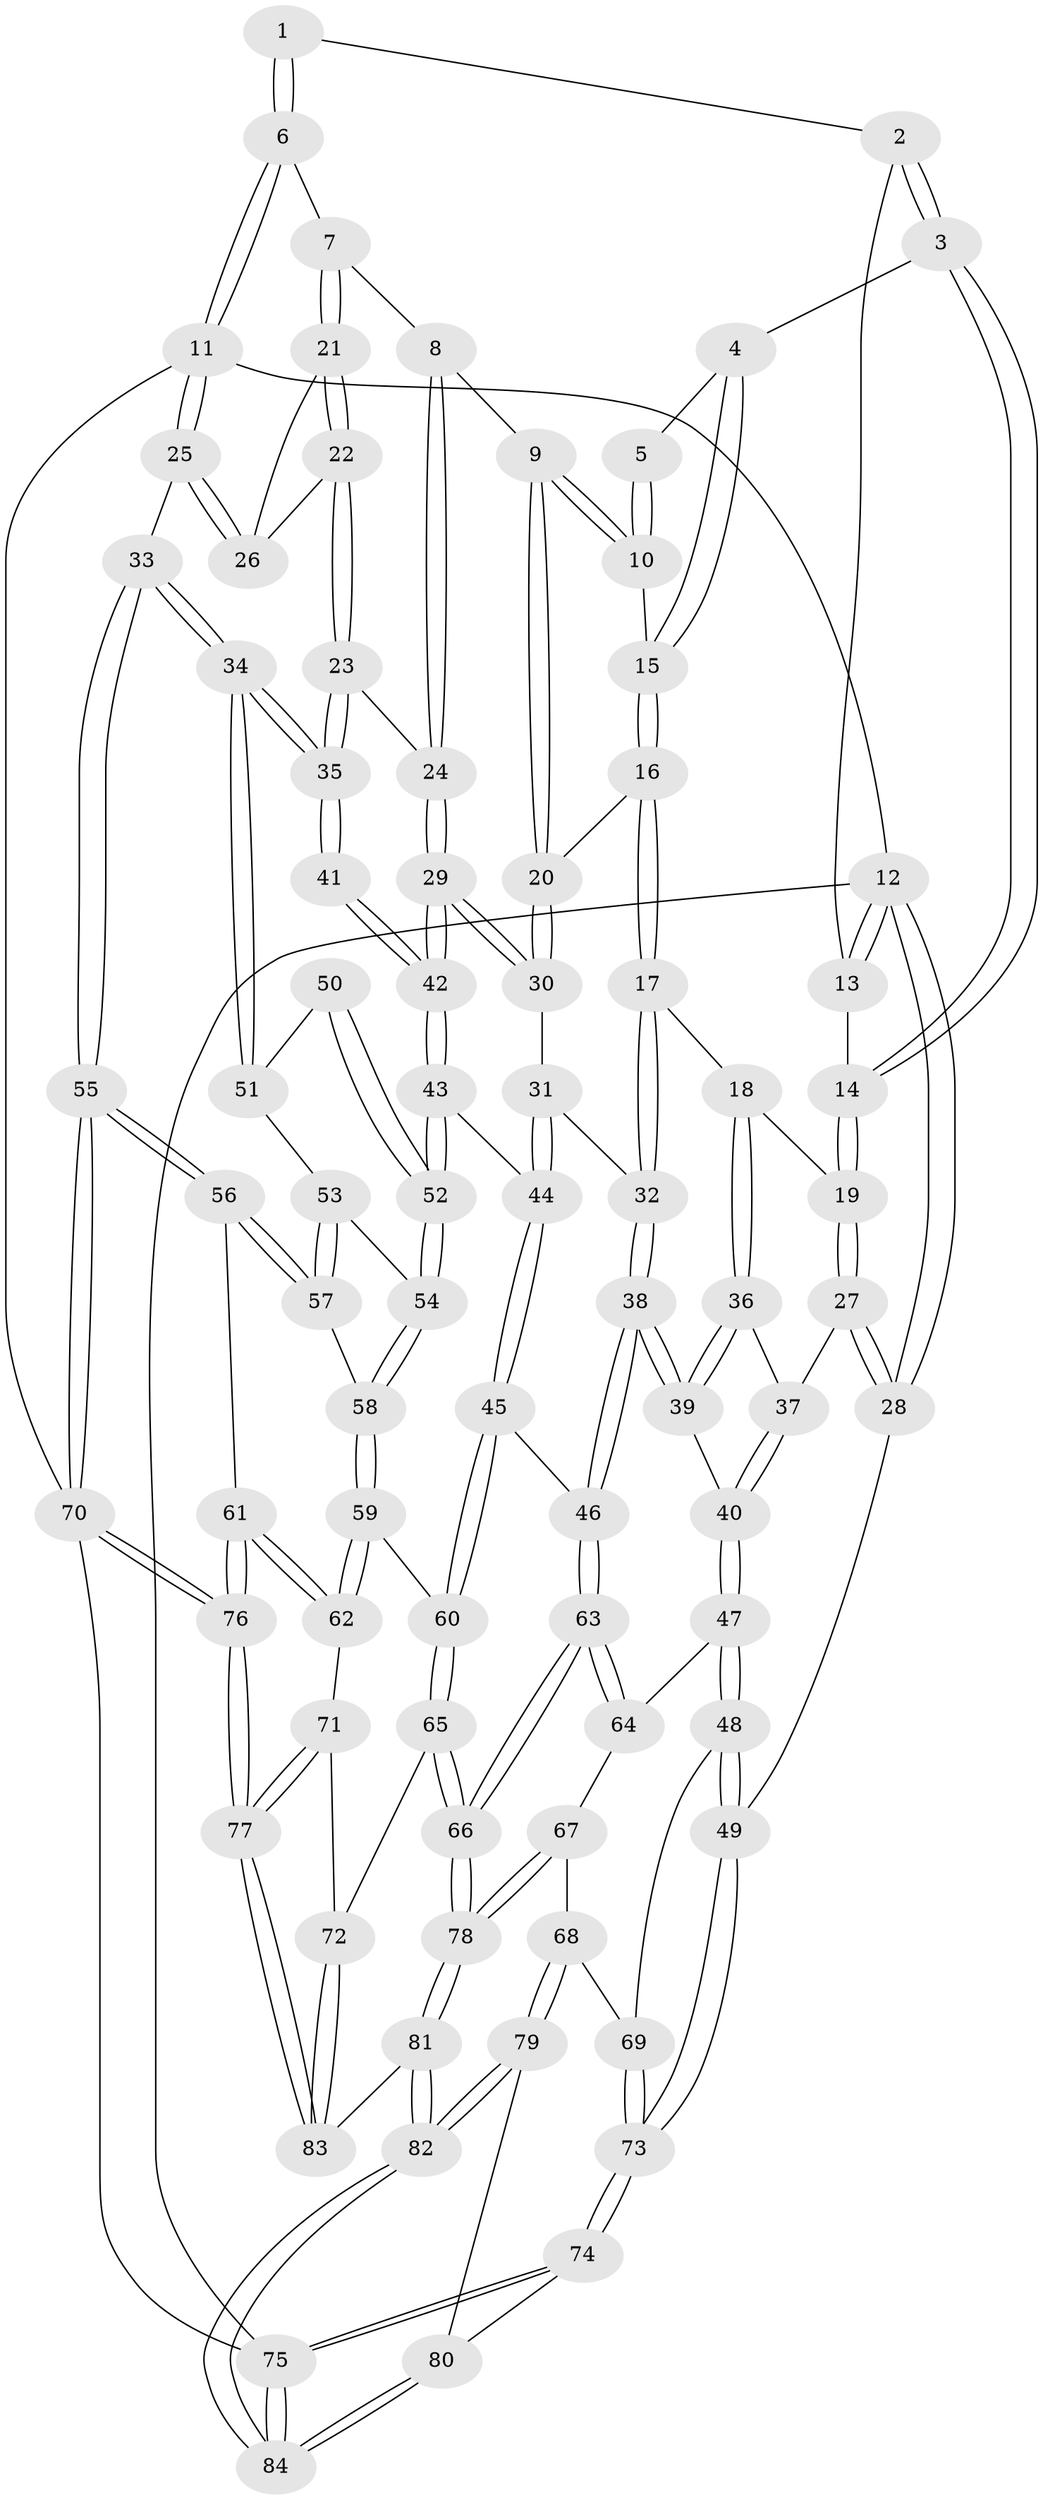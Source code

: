 // Generated by graph-tools (version 1.1) at 2025/51/03/09/25 03:51:06]
// undirected, 84 vertices, 207 edges
graph export_dot {
graph [start="1"]
  node [color=gray90,style=filled];
  1 [pos="+0.6081539082672985+0"];
  2 [pos="+0.3080939410067257+0"];
  3 [pos="+0.29443117400503965+0.044336149584179696"];
  4 [pos="+0.37067913724597973+0.08576970348398301"];
  5 [pos="+0.6006321363162911+0"];
  6 [pos="+0.8323393355872799+0"];
  7 [pos="+0.7806928577794741+0.028923717842082107"];
  8 [pos="+0.6879394513368761+0.12461601024075658"];
  9 [pos="+0.5476622665866883+0.22266446356060848"];
  10 [pos="+0.4610203575858033+0.12338064603260318"];
  11 [pos="+1+0"];
  12 [pos="+0+0"];
  13 [pos="+0+0"];
  14 [pos="+0.1666542434243645+0.15169441466589095"];
  15 [pos="+0.3914042530244808+0.11155086724190924"];
  16 [pos="+0.3436800129743884+0.2344233714092342"];
  17 [pos="+0.25106725970057736+0.29423626492535415"];
  18 [pos="+0.24633873643091045+0.29292632580450245"];
  19 [pos="+0.16181431647105093+0.17703566349817204"];
  20 [pos="+0.5384287575100056+0.2454929288765899"];
  21 [pos="+0.8116491274090416+0.1131585175127923"];
  22 [pos="+0.7833492060439938+0.3487897959900855"];
  23 [pos="+0.7713977582184888+0.37358255378103816"];
  24 [pos="+0.7026167182493386+0.4021338532651345"];
  25 [pos="+1+0.43680426617003254"];
  26 [pos="+0.962139544200234+0.29364693620280463"];
  27 [pos="+0+0.28008706265413114"];
  28 [pos="+0+0.2812000964162047"];
  29 [pos="+0.6747547202473715+0.42328174208015695"];
  30 [pos="+0.5403641289233769+0.3403674523693026"];
  31 [pos="+0.42736236842883185+0.42230341794596415"];
  32 [pos="+0.3859226253876447+0.43977837116621776"];
  33 [pos="+1+0.5074233400957763"];
  34 [pos="+1+0.5050368874018387"];
  35 [pos="+0.9605831326913602+0.47878386209097007"];
  36 [pos="+0.15766027680400121+0.39060770997146615"];
  37 [pos="+0.11769596589265377+0.40814123429487115"];
  38 [pos="+0.3509427955676642+0.5803142591203759"];
  39 [pos="+0.24040382086410444+0.559624263279949"];
  40 [pos="+0.059974757050634556+0.600518532830348"];
  41 [pos="+0.8113721916426783+0.5185292596454036"];
  42 [pos="+0.67730318353533+0.5097697753929026"];
  43 [pos="+0.670249050182232+0.5294243641707636"];
  44 [pos="+0.6165342383070367+0.5669234508667972"];
  45 [pos="+0.5674983137349797+0.625781043571387"];
  46 [pos="+0.3569536878616633+0.5947245933411466"];
  47 [pos="+0.031085458558844363+0.6239535187384333"];
  48 [pos="+0.005809275910218814+0.629268017592027"];
  49 [pos="+0+0.6167616868761041"];
  50 [pos="+0.8157408384715337+0.5907935829543633"];
  51 [pos="+0.8553864830783964+0.5937971455211835"];
  52 [pos="+0.7477398130416363+0.6269767916354713"];
  53 [pos="+0.8375206156957937+0.6314371868277758"];
  54 [pos="+0.7531388947870017+0.6452721394032835"];
  55 [pos="+1+0.7406458651973731"];
  56 [pos="+1+0.7564033481578505"];
  57 [pos="+0.8710185297036351+0.6855084134966533"];
  58 [pos="+0.7550252396335178+0.6639664718313075"];
  59 [pos="+0.7265726366135615+0.7552787805822625"];
  60 [pos="+0.5939756421971998+0.7412635411777007"];
  61 [pos="+0.7977850748072407+0.8248220749624051"];
  62 [pos="+0.772334590646469+0.8122518010375519"];
  63 [pos="+0.3217108035619104+0.7890038865868815"];
  64 [pos="+0.040259022183388254+0.6310350393947152"];
  65 [pos="+0.5873169311451899+0.7502937595278033"];
  66 [pos="+0.32818993610306135+0.8365468556337963"];
  67 [pos="+0.17012856814318789+0.8419565508566614"];
  68 [pos="+0.0953947125141053+0.8625107650029091"];
  69 [pos="+0.07456505264060405+0.8382627273044747"];
  70 [pos="+1+1"];
  71 [pos="+0.7048873731935396+0.862417212872519"];
  72 [pos="+0.5988704104830331+0.8845420453286655"];
  73 [pos="+0+0.7993486360938556"];
  74 [pos="+0+0.9026263452603667"];
  75 [pos="+0+1"];
  76 [pos="+0.8073887621612883+1"];
  77 [pos="+0.6324365046163607+1"];
  78 [pos="+0.3274594816001746+0.839585659082026"];
  79 [pos="+0.0759408559733428+0.8981651652878199"];
  80 [pos="+0.05049818060284897+0.9230345560812867"];
  81 [pos="+0.40031789190888095+1"];
  82 [pos="+0.3843486535015492+1"];
  83 [pos="+0.4785763230797893+1"];
  84 [pos="+0.127001964432726+1"];
  1 -- 2;
  1 -- 6;
  1 -- 6;
  2 -- 3;
  2 -- 3;
  2 -- 13;
  3 -- 4;
  3 -- 14;
  3 -- 14;
  4 -- 5;
  4 -- 15;
  4 -- 15;
  5 -- 10;
  5 -- 10;
  6 -- 7;
  6 -- 11;
  6 -- 11;
  7 -- 8;
  7 -- 21;
  7 -- 21;
  8 -- 9;
  8 -- 24;
  8 -- 24;
  9 -- 10;
  9 -- 10;
  9 -- 20;
  9 -- 20;
  10 -- 15;
  11 -- 12;
  11 -- 25;
  11 -- 25;
  11 -- 70;
  12 -- 13;
  12 -- 13;
  12 -- 28;
  12 -- 28;
  12 -- 75;
  13 -- 14;
  14 -- 19;
  14 -- 19;
  15 -- 16;
  15 -- 16;
  16 -- 17;
  16 -- 17;
  16 -- 20;
  17 -- 18;
  17 -- 32;
  17 -- 32;
  18 -- 19;
  18 -- 36;
  18 -- 36;
  19 -- 27;
  19 -- 27;
  20 -- 30;
  20 -- 30;
  21 -- 22;
  21 -- 22;
  21 -- 26;
  22 -- 23;
  22 -- 23;
  22 -- 26;
  23 -- 24;
  23 -- 35;
  23 -- 35;
  24 -- 29;
  24 -- 29;
  25 -- 26;
  25 -- 26;
  25 -- 33;
  27 -- 28;
  27 -- 28;
  27 -- 37;
  28 -- 49;
  29 -- 30;
  29 -- 30;
  29 -- 42;
  29 -- 42;
  30 -- 31;
  31 -- 32;
  31 -- 44;
  31 -- 44;
  32 -- 38;
  32 -- 38;
  33 -- 34;
  33 -- 34;
  33 -- 55;
  33 -- 55;
  34 -- 35;
  34 -- 35;
  34 -- 51;
  34 -- 51;
  35 -- 41;
  35 -- 41;
  36 -- 37;
  36 -- 39;
  36 -- 39;
  37 -- 40;
  37 -- 40;
  38 -- 39;
  38 -- 39;
  38 -- 46;
  38 -- 46;
  39 -- 40;
  40 -- 47;
  40 -- 47;
  41 -- 42;
  41 -- 42;
  42 -- 43;
  42 -- 43;
  43 -- 44;
  43 -- 52;
  43 -- 52;
  44 -- 45;
  44 -- 45;
  45 -- 46;
  45 -- 60;
  45 -- 60;
  46 -- 63;
  46 -- 63;
  47 -- 48;
  47 -- 48;
  47 -- 64;
  48 -- 49;
  48 -- 49;
  48 -- 69;
  49 -- 73;
  49 -- 73;
  50 -- 51;
  50 -- 52;
  50 -- 52;
  51 -- 53;
  52 -- 54;
  52 -- 54;
  53 -- 54;
  53 -- 57;
  53 -- 57;
  54 -- 58;
  54 -- 58;
  55 -- 56;
  55 -- 56;
  55 -- 70;
  55 -- 70;
  56 -- 57;
  56 -- 57;
  56 -- 61;
  57 -- 58;
  58 -- 59;
  58 -- 59;
  59 -- 60;
  59 -- 62;
  59 -- 62;
  60 -- 65;
  60 -- 65;
  61 -- 62;
  61 -- 62;
  61 -- 76;
  61 -- 76;
  62 -- 71;
  63 -- 64;
  63 -- 64;
  63 -- 66;
  63 -- 66;
  64 -- 67;
  65 -- 66;
  65 -- 66;
  65 -- 72;
  66 -- 78;
  66 -- 78;
  67 -- 68;
  67 -- 78;
  67 -- 78;
  68 -- 69;
  68 -- 79;
  68 -- 79;
  69 -- 73;
  69 -- 73;
  70 -- 76;
  70 -- 76;
  70 -- 75;
  71 -- 72;
  71 -- 77;
  71 -- 77;
  72 -- 83;
  72 -- 83;
  73 -- 74;
  73 -- 74;
  74 -- 75;
  74 -- 75;
  74 -- 80;
  75 -- 84;
  75 -- 84;
  76 -- 77;
  76 -- 77;
  77 -- 83;
  77 -- 83;
  78 -- 81;
  78 -- 81;
  79 -- 80;
  79 -- 82;
  79 -- 82;
  80 -- 84;
  80 -- 84;
  81 -- 82;
  81 -- 82;
  81 -- 83;
  82 -- 84;
  82 -- 84;
}
